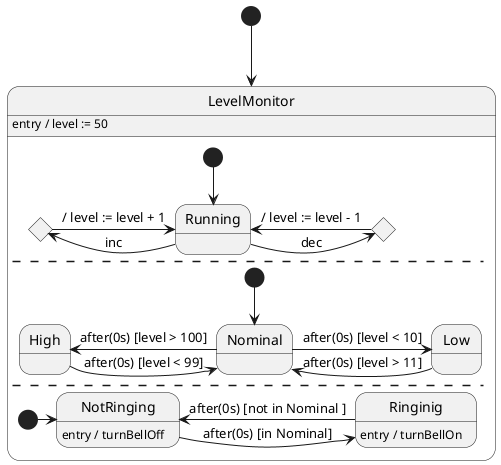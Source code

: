 @startuml



state LevelMonitor  {
        state Running
        state J1 <<choice>>
        state J2 <<choice>>

        [*] --> Running
        J1 -> Running : / level := level + 1
        J2 -> Running : / level := level - 1

        Running -left> J1 : inc 
        Running -right> J2 : dec 
    --
        state Nominal
        state High 
        state Low 
        [*] --> Nominal
        Nominal -right> Low : after(0s) [level < 10] 
        Nominal -left> High : after(0s) [level > 100] 
        Low -left> Nominal : after(0s) [level > 11] 
        High -right> Nominal : after(0s) [level < 99] 
    --
        state Ringinig : entry / turnBellOn
        state NotRinging: entry / turnBellOff 
        [*] -> NotRinging
        NotRinging -> Ringinig : after(0s) [in Nominal]
        Ringinig -> NotRinging : after(0s) [not in Nominal ]
}
LevelMonitor : entry / level := 50
[*] --> LevelMonitor
@enduml
